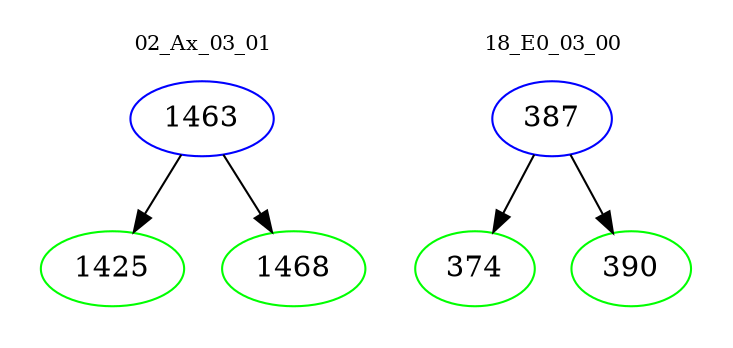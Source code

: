 digraph{
subgraph cluster_0 {
color = white
label = "02_Ax_03_01";
fontsize=10;
T0_1463 [label="1463", color="blue"]
T0_1463 -> T0_1425 [color="black"]
T0_1425 [label="1425", color="green"]
T0_1463 -> T0_1468 [color="black"]
T0_1468 [label="1468", color="green"]
}
subgraph cluster_1 {
color = white
label = "18_E0_03_00";
fontsize=10;
T1_387 [label="387", color="blue"]
T1_387 -> T1_374 [color="black"]
T1_374 [label="374", color="green"]
T1_387 -> T1_390 [color="black"]
T1_390 [label="390", color="green"]
}
}
